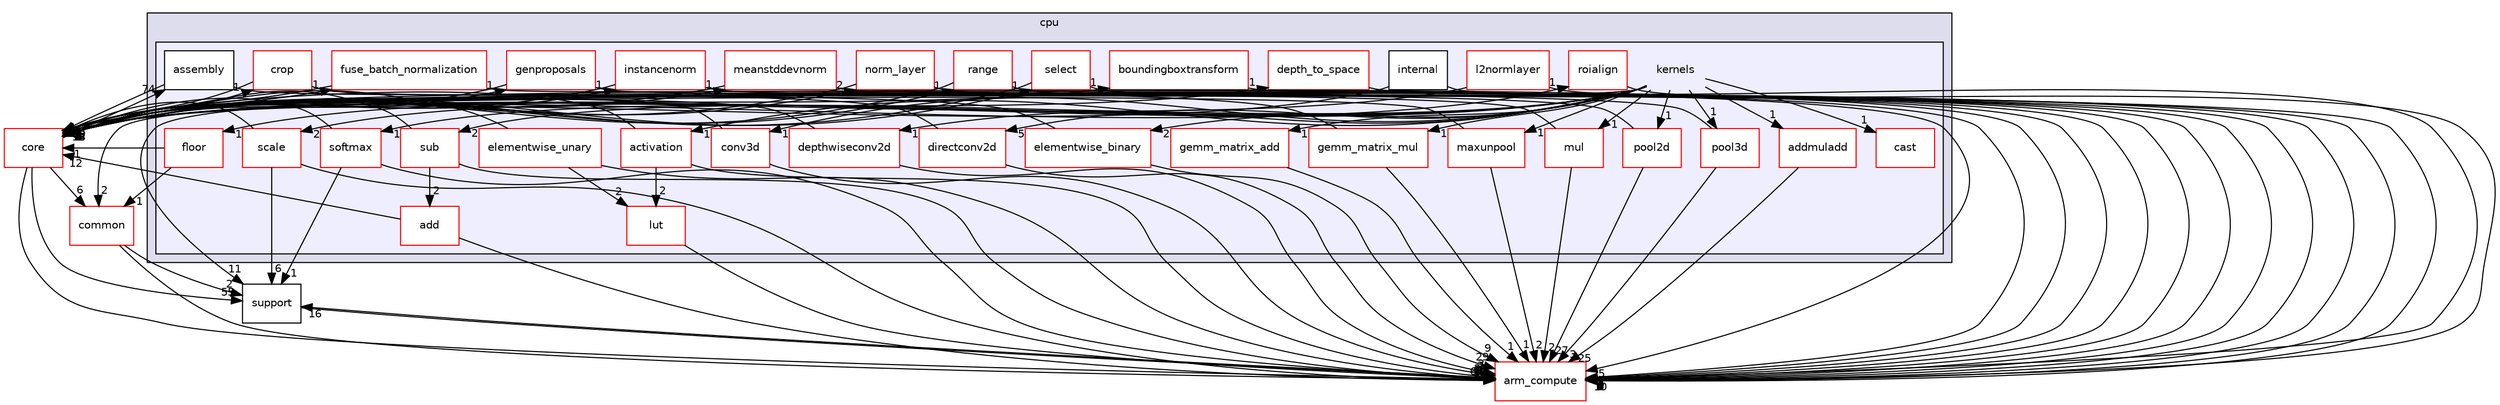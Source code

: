 digraph "src/cpu/kernels" {
  compound=true
  node [ fontsize="10", fontname="Helvetica"];
  edge [ labelfontsize="10", labelfontname="Helvetica"];
  subgraph clusterdir_2c61f424fd391396db977702a2beee9a {
    graph [ bgcolor="#ddddee", pencolor="black", label="cpu" fontname="Helvetica", fontsize="10", URL="dir_2c61f424fd391396db977702a2beee9a.xhtml"]
  subgraph clusterdir_1de7bcbbdec2bf3559cb3c688662d4f5 {
    graph [ bgcolor="#eeeeff", pencolor="black", label="" URL="dir_1de7bcbbdec2bf3559cb3c688662d4f5.xhtml"];
    dir_1de7bcbbdec2bf3559cb3c688662d4f5 [shape=plaintext label="kernels"];
  dir_2e9db72303743e246212143d27c33218 [shape=box label="activation" fillcolor="white" style="filled" color="red" URL="dir_2e9db72303743e246212143d27c33218.xhtml"];
  dir_7f0c74cf3e327840dbe789f241faca2d [shape=box label="add" fillcolor="white" style="filled" color="red" URL="dir_7f0c74cf3e327840dbe789f241faca2d.xhtml"];
  dir_aee67d0e886ff83db98501018f2989c4 [shape=box label="addmuladd" fillcolor="white" style="filled" color="red" URL="dir_aee67d0e886ff83db98501018f2989c4.xhtml"];
  dir_7e0a188e879f4bc507eb0cc5f45552f2 [shape=box label="assembly" fillcolor="white" style="filled" URL="dir_7e0a188e879f4bc507eb0cc5f45552f2.xhtml"];
  dir_66505c28f17235130db4c94e75856446 [shape=box label="boundingboxtransform" fillcolor="white" style="filled" color="red" URL="dir_66505c28f17235130db4c94e75856446.xhtml"];
  dir_c21343d733d313e0d1085d934b2fd857 [shape=box label="cast" fillcolor="white" style="filled" color="red" URL="dir_c21343d733d313e0d1085d934b2fd857.xhtml"];
  dir_03ea4a839f7d26eae2986fba1072d9b9 [shape=box label="conv3d" fillcolor="white" style="filled" color="red" URL="dir_03ea4a839f7d26eae2986fba1072d9b9.xhtml"];
  dir_5c49691f148f50729d858baf3f89c690 [shape=box label="crop" fillcolor="white" style="filled" color="red" URL="dir_5c49691f148f50729d858baf3f89c690.xhtml"];
  dir_40191566c84c2de2358bfd3154ec47bb [shape=box label="depth_to_space" fillcolor="white" style="filled" color="red" URL="dir_40191566c84c2de2358bfd3154ec47bb.xhtml"];
  dir_6ea70737f7957110aafe418ec507e756 [shape=box label="depthwiseconv2d" fillcolor="white" style="filled" color="red" URL="dir_6ea70737f7957110aafe418ec507e756.xhtml"];
  dir_da26c206cb738938134a393072f55968 [shape=box label="directconv2d" fillcolor="white" style="filled" color="red" URL="dir_da26c206cb738938134a393072f55968.xhtml"];
  dir_66520ab4814343cef4d99a57e61c0978 [shape=box label="elementwise_binary" fillcolor="white" style="filled" color="red" URL="dir_66520ab4814343cef4d99a57e61c0978.xhtml"];
  dir_7b986f77a4cb09adf01d2578e4ce937d [shape=box label="elementwise_unary" fillcolor="white" style="filled" color="red" URL="dir_7b986f77a4cb09adf01d2578e4ce937d.xhtml"];
  dir_f2a2ae29374f719f815ce79f64ee0ad0 [shape=box label="floor" fillcolor="white" style="filled" color="red" URL="dir_f2a2ae29374f719f815ce79f64ee0ad0.xhtml"];
  dir_bb11e055db43bd302d9253e2592a4191 [shape=box label="fuse_batch_normalization" fillcolor="white" style="filled" color="red" URL="dir_bb11e055db43bd302d9253e2592a4191.xhtml"];
  dir_8e28b623754ea15ae1b6cf50cfb3dabb [shape=box label="gemm_matrix_add" fillcolor="white" style="filled" color="red" URL="dir_8e28b623754ea15ae1b6cf50cfb3dabb.xhtml"];
  dir_8354fc0b23f39599911bbf22ba8bc0a8 [shape=box label="gemm_matrix_mul" fillcolor="white" style="filled" color="red" URL="dir_8354fc0b23f39599911bbf22ba8bc0a8.xhtml"];
  dir_3528d3ad05333e29c14f132998f2338c [shape=box label="genproposals" fillcolor="white" style="filled" color="red" URL="dir_3528d3ad05333e29c14f132998f2338c.xhtml"];
  dir_b4ed870b5428d95907cec2a40fa0a20c [shape=box label="instancenorm" fillcolor="white" style="filled" color="red" URL="dir_b4ed870b5428d95907cec2a40fa0a20c.xhtml"];
  dir_e375ac3810eb36cf1df6373fd8f3dc6b [shape=box label="internal" fillcolor="white" style="filled" URL="dir_e375ac3810eb36cf1df6373fd8f3dc6b.xhtml"];
  dir_828dc1f0c7b7730cdb5ec7462dbaf332 [shape=box label="l2normlayer" fillcolor="white" style="filled" color="red" URL="dir_828dc1f0c7b7730cdb5ec7462dbaf332.xhtml"];
  dir_a5a25de4bd483a211edd2f30cef0dda2 [shape=box label="lut" fillcolor="white" style="filled" color="red" URL="dir_a5a25de4bd483a211edd2f30cef0dda2.xhtml"];
  dir_8d26003373a38e82d888ff6b7b035c0f [shape=box label="maxunpool" fillcolor="white" style="filled" color="red" URL="dir_8d26003373a38e82d888ff6b7b035c0f.xhtml"];
  dir_58875202a40cbba5decff417ceac9752 [shape=box label="meanstddevnorm" fillcolor="white" style="filled" color="red" URL="dir_58875202a40cbba5decff417ceac9752.xhtml"];
  dir_04ce38e1f4847bed027248c2c273a188 [shape=box label="mul" fillcolor="white" style="filled" color="red" URL="dir_04ce38e1f4847bed027248c2c273a188.xhtml"];
  dir_82ecb25907e1c266fb971a76e31481d0 [shape=box label="norm_layer" fillcolor="white" style="filled" color="red" URL="dir_82ecb25907e1c266fb971a76e31481d0.xhtml"];
  dir_1b6f9ec1b0fc533ab3281c9e7c09cb9d [shape=box label="pool2d" fillcolor="white" style="filled" color="red" URL="dir_1b6f9ec1b0fc533ab3281c9e7c09cb9d.xhtml"];
  dir_21c8d6f03166d3aafa0392d7660c82ec [shape=box label="pool3d" fillcolor="white" style="filled" color="red" URL="dir_21c8d6f03166d3aafa0392d7660c82ec.xhtml"];
  dir_e8131e7c5bc0f43ee9e69873419f1859 [shape=box label="range" fillcolor="white" style="filled" color="red" URL="dir_e8131e7c5bc0f43ee9e69873419f1859.xhtml"];
  dir_4d42741066f864a7850480cc2fab45b6 [shape=box label="roialign" fillcolor="white" style="filled" color="red" URL="dir_4d42741066f864a7850480cc2fab45b6.xhtml"];
  dir_d124c31da0c35b9984b69db8d6578477 [shape=box label="scale" fillcolor="white" style="filled" color="red" URL="dir_d124c31da0c35b9984b69db8d6578477.xhtml"];
  dir_1527ccf56d4f08349fc374fa48be6aef [shape=box label="select" fillcolor="white" style="filled" color="red" URL="dir_1527ccf56d4f08349fc374fa48be6aef.xhtml"];
  dir_c42292eae4d792a7461f8cfc84977b28 [shape=box label="softmax" fillcolor="white" style="filled" color="red" URL="dir_c42292eae4d792a7461f8cfc84977b28.xhtml"];
  dir_c23da6d0121d9e41cbcfbd10d12118af [shape=box label="sub" fillcolor="white" style="filled" color="red" URL="dir_c23da6d0121d9e41cbcfbd10d12118af.xhtml"];
  }
  }
  dir_214608ef36d61442cb2b0c1c4e9a7def [shape=box label="arm_compute" fillcolor="white" style="filled" color="red" URL="dir_214608ef36d61442cb2b0c1c4e9a7def.xhtml"];
  dir_5815af820a9cc9481f1d0990a0d60286 [shape=box label="support" URL="dir_5815af820a9cc9481f1d0990a0d60286.xhtml"];
  dir_aebb8dcc11953d78e620bbef0b9e2183 [shape=box label="core" fillcolor="white" style="filled" color="red" URL="dir_aebb8dcc11953d78e620bbef0b9e2183.xhtml"];
  dir_fdedb0aba14d44ce9d99bc100e026e6a [shape=box label="common" fillcolor="white" style="filled" color="red" URL="dir_fdedb0aba14d44ce9d99bc100e026e6a.xhtml"];
  dir_8e28b623754ea15ae1b6cf50cfb3dabb->dir_214608ef36d61442cb2b0c1c4e9a7def [headlabel="1", labeldistance=1.5 headhref="dir_000390_000000.xhtml"];
  dir_2e9db72303743e246212143d27c33218->dir_214608ef36d61442cb2b0c1c4e9a7def [headlabel="33", labeldistance=1.5 headhref="dir_000375_000000.xhtml"];
  dir_2e9db72303743e246212143d27c33218->dir_aebb8dcc11953d78e620bbef0b9e2183 [headlabel="18", labeldistance=1.5 headhref="dir_000375_000017.xhtml"];
  dir_2e9db72303743e246212143d27c33218->dir_a5a25de4bd483a211edd2f30cef0dda2 [headlabel="2", labeldistance=1.5 headhref="dir_000375_000395.xhtml"];
  dir_f2a2ae29374f719f815ce79f64ee0ad0->dir_fdedb0aba14d44ce9d99bc100e026e6a [headlabel="1", labeldistance=1.5 headhref="dir_000388_000016.xhtml"];
  dir_f2a2ae29374f719f815ce79f64ee0ad0->dir_aebb8dcc11953d78e620bbef0b9e2183 [headlabel="1", labeldistance=1.5 headhref="dir_000388_000017.xhtml"];
  dir_7e0a188e879f4bc507eb0cc5f45552f2->dir_214608ef36d61442cb2b0c1c4e9a7def [headlabel="5", labeldistance=1.5 headhref="dir_000488_000000.xhtml"];
  dir_7e0a188e879f4bc507eb0cc5f45552f2->dir_aebb8dcc11953d78e620bbef0b9e2183 [headlabel="1", labeldistance=1.5 headhref="dir_000488_000017.xhtml"];
  dir_c23da6d0121d9e41cbcfbd10d12118af->dir_214608ef36d61442cb2b0c1c4e9a7def [headlabel="16", labeldistance=1.5 headhref="dir_000414_000000.xhtml"];
  dir_c23da6d0121d9e41cbcfbd10d12118af->dir_7f0c74cf3e327840dbe789f241faca2d [headlabel="2", labeldistance=1.5 headhref="dir_000414_000376.xhtml"];
  dir_c23da6d0121d9e41cbcfbd10d12118af->dir_aebb8dcc11953d78e620bbef0b9e2183 [headlabel="6", labeldistance=1.5 headhref="dir_000414_000017.xhtml"];
  dir_6ea70737f7957110aafe418ec507e756->dir_214608ef36d61442cb2b0c1c4e9a7def [headlabel="3", labeldistance=1.5 headhref="dir_000384_000000.xhtml"];
  dir_6ea70737f7957110aafe418ec507e756->dir_aebb8dcc11953d78e620bbef0b9e2183 [headlabel="2", labeldistance=1.5 headhref="dir_000384_000017.xhtml"];
  dir_bb11e055db43bd302d9253e2592a4191->dir_214608ef36d61442cb2b0c1c4e9a7def [headlabel="4", labeldistance=1.5 headhref="dir_000389_000000.xhtml"];
  dir_bb11e055db43bd302d9253e2592a4191->dir_aebb8dcc11953d78e620bbef0b9e2183 [headlabel="5", labeldistance=1.5 headhref="dir_000389_000017.xhtml"];
  dir_c42292eae4d792a7461f8cfc84977b28->dir_214608ef36d61442cb2b0c1c4e9a7def [headlabel="7", labeldistance=1.5 headhref="dir_000413_000000.xhtml"];
  dir_c42292eae4d792a7461f8cfc84977b28->dir_5815af820a9cc9481f1d0990a0d60286 [headlabel="1", labeldistance=1.5 headhref="dir_000413_000031.xhtml"];
  dir_c42292eae4d792a7461f8cfc84977b28->dir_aebb8dcc11953d78e620bbef0b9e2183 [headlabel="4", labeldistance=1.5 headhref="dir_000413_000017.xhtml"];
  dir_1b6f9ec1b0fc533ab3281c9e7c09cb9d->dir_214608ef36d61442cb2b0c1c4e9a7def [headlabel="27", labeldistance=1.5 headhref="dir_000404_000000.xhtml"];
  dir_1b6f9ec1b0fc533ab3281c9e7c09cb9d->dir_aebb8dcc11953d78e620bbef0b9e2183 [headlabel="18", labeldistance=1.5 headhref="dir_000404_000017.xhtml"];
  dir_58875202a40cbba5decff417ceac9752->dir_aebb8dcc11953d78e620bbef0b9e2183 [headlabel="4", labeldistance=1.5 headhref="dir_000397_000017.xhtml"];
  dir_58875202a40cbba5decff417ceac9752->dir_214608ef36d61442cb2b0c1c4e9a7def [headlabel="3", labeldistance=1.5 headhref="dir_000397_000000.xhtml"];
  dir_8354fc0b23f39599911bbf22ba8bc0a8->dir_aebb8dcc11953d78e620bbef0b9e2183 [headlabel="2", labeldistance=1.5 headhref="dir_000391_000017.xhtml"];
  dir_8354fc0b23f39599911bbf22ba8bc0a8->dir_214608ef36d61442cb2b0c1c4e9a7def [headlabel="1", labeldistance=1.5 headhref="dir_000391_000000.xhtml"];
  dir_a5a25de4bd483a211edd2f30cef0dda2->dir_214608ef36d61442cb2b0c1c4e9a7def [headlabel="1", labeldistance=1.5 headhref="dir_000395_000000.xhtml"];
  dir_82ecb25907e1c266fb971a76e31481d0->dir_214608ef36d61442cb2b0c1c4e9a7def [headlabel="6", labeldistance=1.5 headhref="dir_000401_000000.xhtml"];
  dir_82ecb25907e1c266fb971a76e31481d0->dir_aebb8dcc11953d78e620bbef0b9e2183 [headlabel="5", labeldistance=1.5 headhref="dir_000401_000017.xhtml"];
  dir_1527ccf56d4f08349fc374fa48be6aef->dir_214608ef36d61442cb2b0c1c4e9a7def [headlabel="6", labeldistance=1.5 headhref="dir_000412_000000.xhtml"];
  dir_1527ccf56d4f08349fc374fa48be6aef->dir_aebb8dcc11953d78e620bbef0b9e2183 [headlabel="2", labeldistance=1.5 headhref="dir_000412_000017.xhtml"];
  dir_d124c31da0c35b9984b69db8d6578477->dir_214608ef36d61442cb2b0c1c4e9a7def [headlabel="15", labeldistance=1.5 headhref="dir_000409_000000.xhtml"];
  dir_d124c31da0c35b9984b69db8d6578477->dir_5815af820a9cc9481f1d0990a0d60286 [headlabel="6", labeldistance=1.5 headhref="dir_000409_000031.xhtml"];
  dir_d124c31da0c35b9984b69db8d6578477->dir_aebb8dcc11953d78e620bbef0b9e2183 [headlabel="23", labeldistance=1.5 headhref="dir_000409_000017.xhtml"];
  dir_8d26003373a38e82d888ff6b7b035c0f->dir_214608ef36d61442cb2b0c1c4e9a7def [headlabel="2", labeldistance=1.5 headhref="dir_000396_000000.xhtml"];
  dir_8d26003373a38e82d888ff6b7b035c0f->dir_aebb8dcc11953d78e620bbef0b9e2183 [headlabel="1", labeldistance=1.5 headhref="dir_000396_000017.xhtml"];
  dir_4d42741066f864a7850480cc2fab45b6->dir_214608ef36d61442cb2b0c1c4e9a7def [headlabel="2", labeldistance=1.5 headhref="dir_000408_000000.xhtml"];
  dir_214608ef36d61442cb2b0c1c4e9a7def->dir_5815af820a9cc9481f1d0990a0d60286 [headlabel="16", labeldistance=1.5 headhref="dir_000000_000031.xhtml"];
  dir_66505c28f17235130db4c94e75856446->dir_214608ef36d61442cb2b0c1c4e9a7def [headlabel="1", labeldistance=1.5 headhref="dir_000378_000000.xhtml"];
  dir_828dc1f0c7b7730cdb5ec7462dbaf332->dir_214608ef36d61442cb2b0c1c4e9a7def [headlabel="3", labeldistance=1.5 headhref="dir_000394_000000.xhtml"];
  dir_828dc1f0c7b7730cdb5ec7462dbaf332->dir_aebb8dcc11953d78e620bbef0b9e2183 [headlabel="2", labeldistance=1.5 headhref="dir_000394_000017.xhtml"];
  dir_b4ed870b5428d95907cec2a40fa0a20c->dir_aebb8dcc11953d78e620bbef0b9e2183 [headlabel="1", labeldistance=1.5 headhref="dir_000393_000017.xhtml"];
  dir_b4ed870b5428d95907cec2a40fa0a20c->dir_214608ef36d61442cb2b0c1c4e9a7def [headlabel="1", labeldistance=1.5 headhref="dir_000393_000000.xhtml"];
  dir_3528d3ad05333e29c14f132998f2338c->dir_214608ef36d61442cb2b0c1c4e9a7def [headlabel="3", labeldistance=1.5 headhref="dir_000392_000000.xhtml"];
  dir_3528d3ad05333e29c14f132998f2338c->dir_aebb8dcc11953d78e620bbef0b9e2183 [headlabel="1", labeldistance=1.5 headhref="dir_000392_000017.xhtml"];
  dir_03ea4a839f7d26eae2986fba1072d9b9->dir_214608ef36d61442cb2b0c1c4e9a7def [headlabel="7", labeldistance=1.5 headhref="dir_000380_000000.xhtml"];
  dir_03ea4a839f7d26eae2986fba1072d9b9->dir_aebb8dcc11953d78e620bbef0b9e2183 [headlabel="5", labeldistance=1.5 headhref="dir_000380_000017.xhtml"];
  dir_21c8d6f03166d3aafa0392d7660c82ec->dir_214608ef36d61442cb2b0c1c4e9a7def [headlabel="3", labeldistance=1.5 headhref="dir_000406_000000.xhtml"];
  dir_21c8d6f03166d3aafa0392d7660c82ec->dir_aebb8dcc11953d78e620bbef0b9e2183 [headlabel="6", labeldistance=1.5 headhref="dir_000406_000017.xhtml"];
  dir_da26c206cb738938134a393072f55968->dir_214608ef36d61442cb2b0c1c4e9a7def [headlabel="29", labeldistance=1.5 headhref="dir_000385_000000.xhtml"];
  dir_da26c206cb738938134a393072f55968->dir_aebb8dcc11953d78e620bbef0b9e2183 [headlabel="14", labeldistance=1.5 headhref="dir_000385_000017.xhtml"];
  dir_e8131e7c5bc0f43ee9e69873419f1859->dir_214608ef36d61442cb2b0c1c4e9a7def [headlabel="3", labeldistance=1.5 headhref="dir_000407_000000.xhtml"];
  dir_e8131e7c5bc0f43ee9e69873419f1859->dir_aebb8dcc11953d78e620bbef0b9e2183 [headlabel="3", labeldistance=1.5 headhref="dir_000407_000017.xhtml"];
  dir_1de7bcbbdec2bf3559cb3c688662d4f5->dir_03ea4a839f7d26eae2986fba1072d9b9 [headlabel="1", labeldistance=1.5 headhref="dir_000374_000380.xhtml"];
  dir_1de7bcbbdec2bf3559cb3c688662d4f5->dir_04ce38e1f4847bed027248c2c273a188 [headlabel="1", labeldistance=1.5 headhref="dir_000374_000398.xhtml"];
  dir_1de7bcbbdec2bf3559cb3c688662d4f5->dir_1b6f9ec1b0fc533ab3281c9e7c09cb9d [headlabel="1", labeldistance=1.5 headhref="dir_000374_000404.xhtml"];
  dir_1de7bcbbdec2bf3559cb3c688662d4f5->dir_21c8d6f03166d3aafa0392d7660c82ec [headlabel="1", labeldistance=1.5 headhref="dir_000374_000406.xhtml"];
  dir_1de7bcbbdec2bf3559cb3c688662d4f5->dir_2e9db72303743e246212143d27c33218 [headlabel="1", labeldistance=1.5 headhref="dir_000374_000375.xhtml"];
  dir_1de7bcbbdec2bf3559cb3c688662d4f5->dir_5815af820a9cc9481f1d0990a0d60286 [headlabel="11", labeldistance=1.5 headhref="dir_000374_000031.xhtml"];
  dir_1de7bcbbdec2bf3559cb3c688662d4f5->dir_66520ab4814343cef4d99a57e61c0978 [headlabel="2", labeldistance=1.5 headhref="dir_000374_000386.xhtml"];
  dir_1de7bcbbdec2bf3559cb3c688662d4f5->dir_6ea70737f7957110aafe418ec507e756 [headlabel="1", labeldistance=1.5 headhref="dir_000374_000384.xhtml"];
  dir_1de7bcbbdec2bf3559cb3c688662d4f5->dir_8354fc0b23f39599911bbf22ba8bc0a8 [headlabel="1", labeldistance=1.5 headhref="dir_000374_000391.xhtml"];
  dir_1de7bcbbdec2bf3559cb3c688662d4f5->dir_8d26003373a38e82d888ff6b7b035c0f [headlabel="1", labeldistance=1.5 headhref="dir_000374_000396.xhtml"];
  dir_1de7bcbbdec2bf3559cb3c688662d4f5->dir_8e28b623754ea15ae1b6cf50cfb3dabb [headlabel="1", labeldistance=1.5 headhref="dir_000374_000390.xhtml"];
  dir_1de7bcbbdec2bf3559cb3c688662d4f5->dir_aee67d0e886ff83db98501018f2989c4 [headlabel="1", labeldistance=1.5 headhref="dir_000374_000377.xhtml"];
  dir_1de7bcbbdec2bf3559cb3c688662d4f5->dir_c21343d733d313e0d1085d934b2fd857 [headlabel="1", labeldistance=1.5 headhref="dir_000374_000379.xhtml"];
  dir_1de7bcbbdec2bf3559cb3c688662d4f5->dir_c23da6d0121d9e41cbcfbd10d12118af [headlabel="2", labeldistance=1.5 headhref="dir_000374_000414.xhtml"];
  dir_1de7bcbbdec2bf3559cb3c688662d4f5->dir_c42292eae4d792a7461f8cfc84977b28 [headlabel="1", labeldistance=1.5 headhref="dir_000374_000413.xhtml"];
  dir_1de7bcbbdec2bf3559cb3c688662d4f5->dir_d124c31da0c35b9984b69db8d6578477 [headlabel="2", labeldistance=1.5 headhref="dir_000374_000409.xhtml"];
  dir_1de7bcbbdec2bf3559cb3c688662d4f5->dir_da26c206cb738938134a393072f55968 [headlabel="5", labeldistance=1.5 headhref="dir_000374_000385.xhtml"];
  dir_1de7bcbbdec2bf3559cb3c688662d4f5->dir_f2a2ae29374f719f815ce79f64ee0ad0 [headlabel="1", labeldistance=1.5 headhref="dir_000374_000388.xhtml"];
  dir_1de7bcbbdec2bf3559cb3c688662d4f5->dir_fdedb0aba14d44ce9d99bc100e026e6a [headlabel="2", labeldistance=1.5 headhref="dir_000374_000016.xhtml"];
  dir_04ce38e1f4847bed027248c2c273a188->dir_214608ef36d61442cb2b0c1c4e9a7def [headlabel="2", labeldistance=1.5 headhref="dir_000398_000000.xhtml"];
  dir_04ce38e1f4847bed027248c2c273a188->dir_aebb8dcc11953d78e620bbef0b9e2183 [headlabel="2", labeldistance=1.5 headhref="dir_000398_000017.xhtml"];
  dir_7b986f77a4cb09adf01d2578e4ce937d->dir_214608ef36d61442cb2b0c1c4e9a7def [headlabel="12", labeldistance=1.5 headhref="dir_000387_000000.xhtml"];
  dir_7b986f77a4cb09adf01d2578e4ce937d->dir_aebb8dcc11953d78e620bbef0b9e2183 [headlabel="3", labeldistance=1.5 headhref="dir_000387_000017.xhtml"];
  dir_7b986f77a4cb09adf01d2578e4ce937d->dir_a5a25de4bd483a211edd2f30cef0dda2 [headlabel="2", labeldistance=1.5 headhref="dir_000387_000395.xhtml"];
  dir_66520ab4814343cef4d99a57e61c0978->dir_214608ef36d61442cb2b0c1c4e9a7def [headlabel="9", labeldistance=1.5 headhref="dir_000386_000000.xhtml"];
  dir_66520ab4814343cef4d99a57e61c0978->dir_aebb8dcc11953d78e620bbef0b9e2183 [headlabel="4", labeldistance=1.5 headhref="dir_000386_000017.xhtml"];
  dir_40191566c84c2de2358bfd3154ec47bb->dir_214608ef36d61442cb2b0c1c4e9a7def [headlabel="2", labeldistance=1.5 headhref="dir_000383_000000.xhtml"];
  dir_aee67d0e886ff83db98501018f2989c4->dir_214608ef36d61442cb2b0c1c4e9a7def [headlabel="25", labeldistance=1.5 headhref="dir_000377_000000.xhtml"];
  dir_aebb8dcc11953d78e620bbef0b9e2183->dir_214608ef36d61442cb2b0c1c4e9a7def [headlabel="686", labeldistance=1.5 headhref="dir_000017_000000.xhtml"];
  dir_aebb8dcc11953d78e620bbef0b9e2183->dir_5815af820a9cc9481f1d0990a0d60286 [headlabel="55", labeldistance=1.5 headhref="dir_000017_000031.xhtml"];
  dir_aebb8dcc11953d78e620bbef0b9e2183->dir_7e0a188e879f4bc507eb0cc5f45552f2 [headlabel="74", labeldistance=1.5 headhref="dir_000017_000488.xhtml"];
  dir_aebb8dcc11953d78e620bbef0b9e2183->dir_fdedb0aba14d44ce9d99bc100e026e6a [headlabel="6", labeldistance=1.5 headhref="dir_000017_000016.xhtml"];
  dir_aebb8dcc11953d78e620bbef0b9e2183->dir_66505c28f17235130db4c94e75856446 [headlabel="1", labeldistance=1.5 headhref="dir_000017_000378.xhtml"];
  dir_aebb8dcc11953d78e620bbef0b9e2183->dir_5c49691f148f50729d858baf3f89c690 [headlabel="1", labeldistance=1.5 headhref="dir_000017_000382.xhtml"];
  dir_aebb8dcc11953d78e620bbef0b9e2183->dir_40191566c84c2de2358bfd3154ec47bb [headlabel="1", labeldistance=1.5 headhref="dir_000017_000383.xhtml"];
  dir_aebb8dcc11953d78e620bbef0b9e2183->dir_bb11e055db43bd302d9253e2592a4191 [headlabel="1", labeldistance=1.5 headhref="dir_000017_000389.xhtml"];
  dir_aebb8dcc11953d78e620bbef0b9e2183->dir_3528d3ad05333e29c14f132998f2338c [headlabel="1", labeldistance=1.5 headhref="dir_000017_000392.xhtml"];
  dir_aebb8dcc11953d78e620bbef0b9e2183->dir_b4ed870b5428d95907cec2a40fa0a20c [headlabel="1", labeldistance=1.5 headhref="dir_000017_000393.xhtml"];
  dir_aebb8dcc11953d78e620bbef0b9e2183->dir_58875202a40cbba5decff417ceac9752 [headlabel="1", labeldistance=1.5 headhref="dir_000017_000397.xhtml"];
  dir_aebb8dcc11953d78e620bbef0b9e2183->dir_82ecb25907e1c266fb971a76e31481d0 [headlabel="2", labeldistance=1.5 headhref="dir_000017_000401.xhtml"];
  dir_aebb8dcc11953d78e620bbef0b9e2183->dir_e8131e7c5bc0f43ee9e69873419f1859 [headlabel="1", labeldistance=1.5 headhref="dir_000017_000407.xhtml"];
  dir_aebb8dcc11953d78e620bbef0b9e2183->dir_4d42741066f864a7850480cc2fab45b6 [headlabel="1", labeldistance=1.5 headhref="dir_000017_000408.xhtml"];
  dir_aebb8dcc11953d78e620bbef0b9e2183->dir_1527ccf56d4f08349fc374fa48be6aef [headlabel="1", labeldistance=1.5 headhref="dir_000017_000412.xhtml"];
  dir_e375ac3810eb36cf1df6373fd8f3dc6b->dir_214608ef36d61442cb2b0c1c4e9a7def [headlabel="10", labeldistance=1.5 headhref="dir_000491_000000.xhtml"];
  dir_e375ac3810eb36cf1df6373fd8f3dc6b->dir_aebb8dcc11953d78e620bbef0b9e2183 [headlabel="10", labeldistance=1.5 headhref="dir_000491_000017.xhtml"];
  dir_5815af820a9cc9481f1d0990a0d60286->dir_214608ef36d61442cb2b0c1c4e9a7def [headlabel="6", labeldistance=1.5 headhref="dir_000031_000000.xhtml"];
  dir_7f0c74cf3e327840dbe789f241faca2d->dir_214608ef36d61442cb2b0c1c4e9a7def [headlabel="36", labeldistance=1.5 headhref="dir_000376_000000.xhtml"];
  dir_7f0c74cf3e327840dbe789f241faca2d->dir_aebb8dcc11953d78e620bbef0b9e2183 [headlabel="12", labeldistance=1.5 headhref="dir_000376_000017.xhtml"];
  dir_fdedb0aba14d44ce9d99bc100e026e6a->dir_214608ef36d61442cb2b0c1c4e9a7def [headlabel="17", labeldistance=1.5 headhref="dir_000016_000000.xhtml"];
  dir_fdedb0aba14d44ce9d99bc100e026e6a->dir_5815af820a9cc9481f1d0990a0d60286 [headlabel="2", labeldistance=1.5 headhref="dir_000016_000031.xhtml"];
  dir_5c49691f148f50729d858baf3f89c690->dir_214608ef36d61442cb2b0c1c4e9a7def [headlabel="4", labeldistance=1.5 headhref="dir_000382_000000.xhtml"];
  dir_5c49691f148f50729d858baf3f89c690->dir_aebb8dcc11953d78e620bbef0b9e2183 [headlabel="5", labeldistance=1.5 headhref="dir_000382_000017.xhtml"];
}
